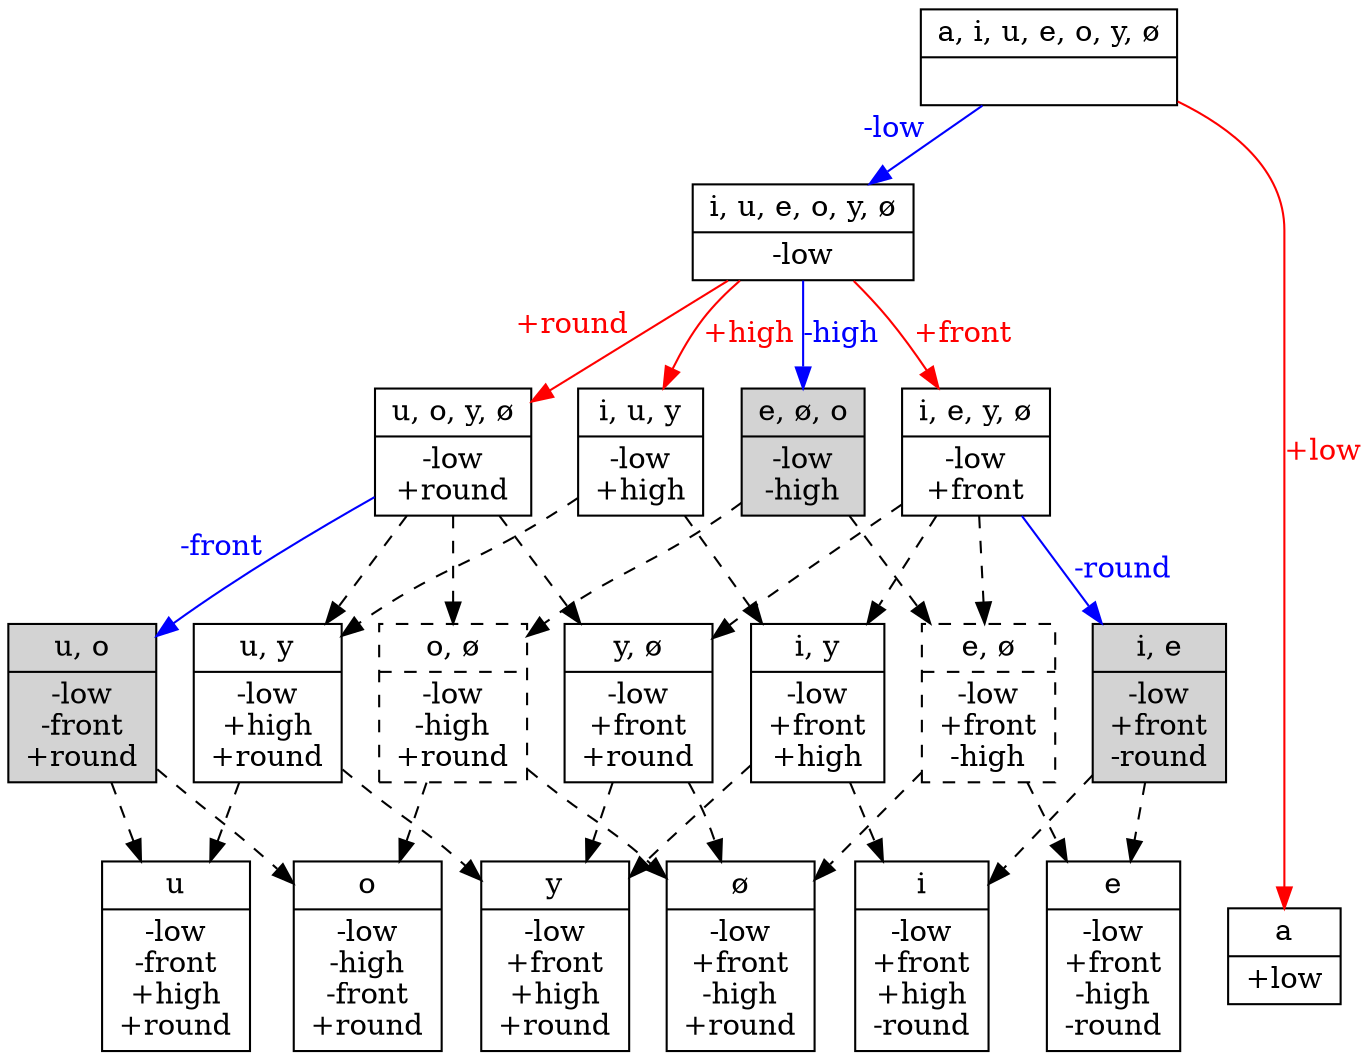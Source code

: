 // None
digraph {
	graph [ dpi = 300 ];
	0 [label="{<segs> a, i, u, e, o, y, ø |<feats>  }",shape=record]
	1 [label="{<segs> i, u, e, o, y, ø |<feats> -low }",shape=record]
	2 [label="{<segs> i, e, y, ø |<feats> -low\n+front }",shape=record]
	3 [label="{<segs> u, o, y, ø |<feats> -low\n+round }",shape=record]
	4 [label="{<segs> i, u, y |<feats> -low\n+high }",shape=record]
	5 [label="{<segs> i |<feats> -low\n+front\n+high\n-round }",shape=record]
	6 [label="{<segs> y |<feats> -low\n+front\n+high\n+round }",shape=record]
	7 [label="{<segs> u |<feats> -low\n-front\n+high\n+round }",shape=record]
	8 [label="{<segs> e |<feats> -low\n+front\n-high\n-round }",shape=record]
	9 [label="{<segs> ø |<feats> -low\n+front\n-high\n+round }",shape=record]
	10 [label="{<segs> o |<feats> -low\n-high\n-front\n+round }",shape=record]
	11 [label="{<segs> a |<feats> +low }",shape=record]
	12 [label="{<segs> y, ø |<feats> -low\n+front\n+round }",shape=record]
	13 [label="{<segs> i, y |<feats> -low\n+front\n+high }",shape=record]
	14 [label="{<segs> u, y |<feats> -low\n+high\n+round }",shape=record]
	15 [label="{<segs> u, o |<feats> -low\n-front\n+round }",shape=record,style=filled]
	16 [label="{<segs> i, e |<feats> -low\n+front\n-round }",shape=record,style=filled]
	17 [label="{<segs> e, ø, o |<feats> -low\n-high }",shape=record,style=filled]
	18 [label="{<segs> e, ø |<feats> -low\n+front\n-high }",shape=record, style=dashed]
	19 [label="{<segs> o, ø |<feats> -low\n-high\n+round }",shape=record, style=dashed]

	0 -> 1 [xlabel="-low",fontcolor=blue,color=blue]
	0 -> 11	[label="+low",fontcolor=red,color=red]
	1 -> 2	[label="+front",fontcolor=red,color=red]
	1 -> 3	[xlabel="+round",fontcolor=red,color=red]
	1 -> 4	[label="+high",fontcolor=red,color=red]
	1 -> 17	[label="-high",fontcolor=blue,color=blue]
	2 -> 12	[style=dashed]
	2 -> 13	[style=dashed]
	2 -> 16	[label="-round",fontcolor=blue,color=blue]
	2 -> 18	[style=dashed]
	3 -> 12	[style=dashed]
	3 -> 14	[style=dashed]
	3 -> 15	[xlabel="-front",fontcolor=blue,color=blue]
	3 -> 19	[style=dashed]
	4 -> 13	[style=dashed]
	4 -> 14	[style=dashed]
	12 -> 6	[style=dashed]
	12 -> 9	[style=dashed]
	13 -> 5	[style=dashed]
	13 -> 6	[style=dashed]
	14 -> 6	[style=dashed]
	14 -> 7	[style=dashed]
	15 -> 7	[style=dashed]
	15 -> 10 [style=dashed]
	16 -> 5	[style=dashed]
	16 -> 8	[style=dashed]
	17 -> 18 [style=dashed]
	17 -> 19 [style=dashed]
	18 -> 8	[style=dashed]
	18 -> 9	[style=dashed]
	19 -> 9	[style=dashed]
	19 -> 10 [style=dashed]
{rank=same; 5 6 7 8 9 10 11}
}